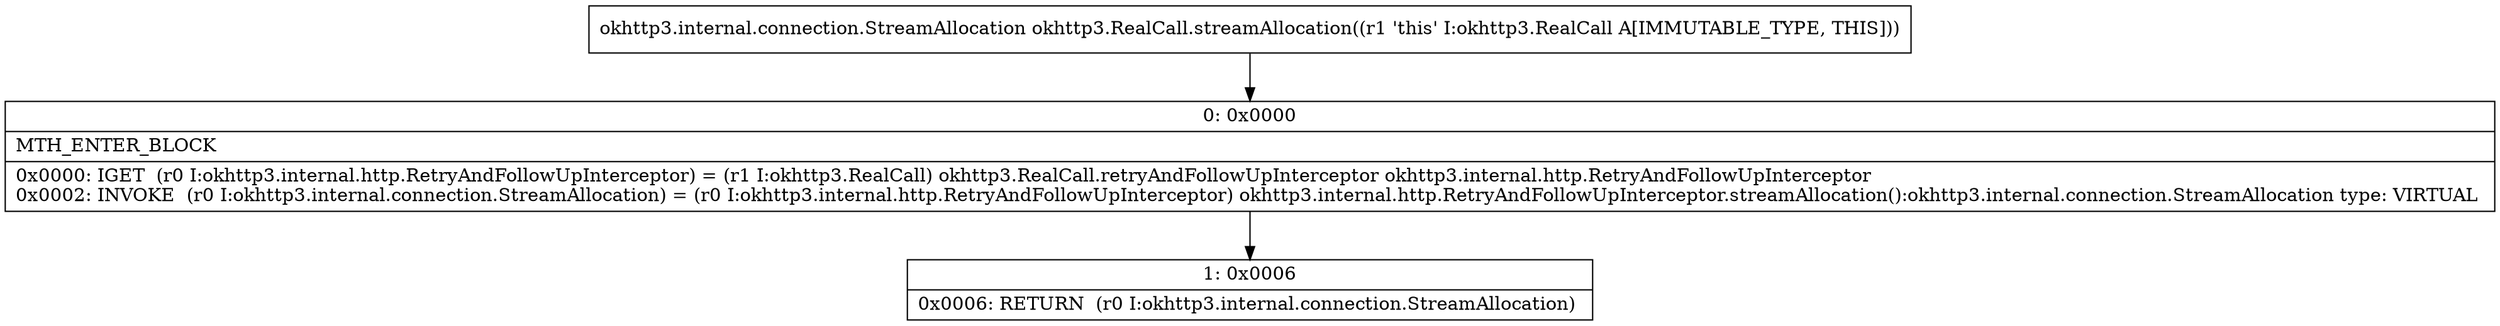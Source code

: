 digraph "CFG forokhttp3.RealCall.streamAllocation()Lokhttp3\/internal\/connection\/StreamAllocation;" {
Node_0 [shape=record,label="{0\:\ 0x0000|MTH_ENTER_BLOCK\l|0x0000: IGET  (r0 I:okhttp3.internal.http.RetryAndFollowUpInterceptor) = (r1 I:okhttp3.RealCall) okhttp3.RealCall.retryAndFollowUpInterceptor okhttp3.internal.http.RetryAndFollowUpInterceptor \l0x0002: INVOKE  (r0 I:okhttp3.internal.connection.StreamAllocation) = (r0 I:okhttp3.internal.http.RetryAndFollowUpInterceptor) okhttp3.internal.http.RetryAndFollowUpInterceptor.streamAllocation():okhttp3.internal.connection.StreamAllocation type: VIRTUAL \l}"];
Node_1 [shape=record,label="{1\:\ 0x0006|0x0006: RETURN  (r0 I:okhttp3.internal.connection.StreamAllocation) \l}"];
MethodNode[shape=record,label="{okhttp3.internal.connection.StreamAllocation okhttp3.RealCall.streamAllocation((r1 'this' I:okhttp3.RealCall A[IMMUTABLE_TYPE, THIS])) }"];
MethodNode -> Node_0;
Node_0 -> Node_1;
}

